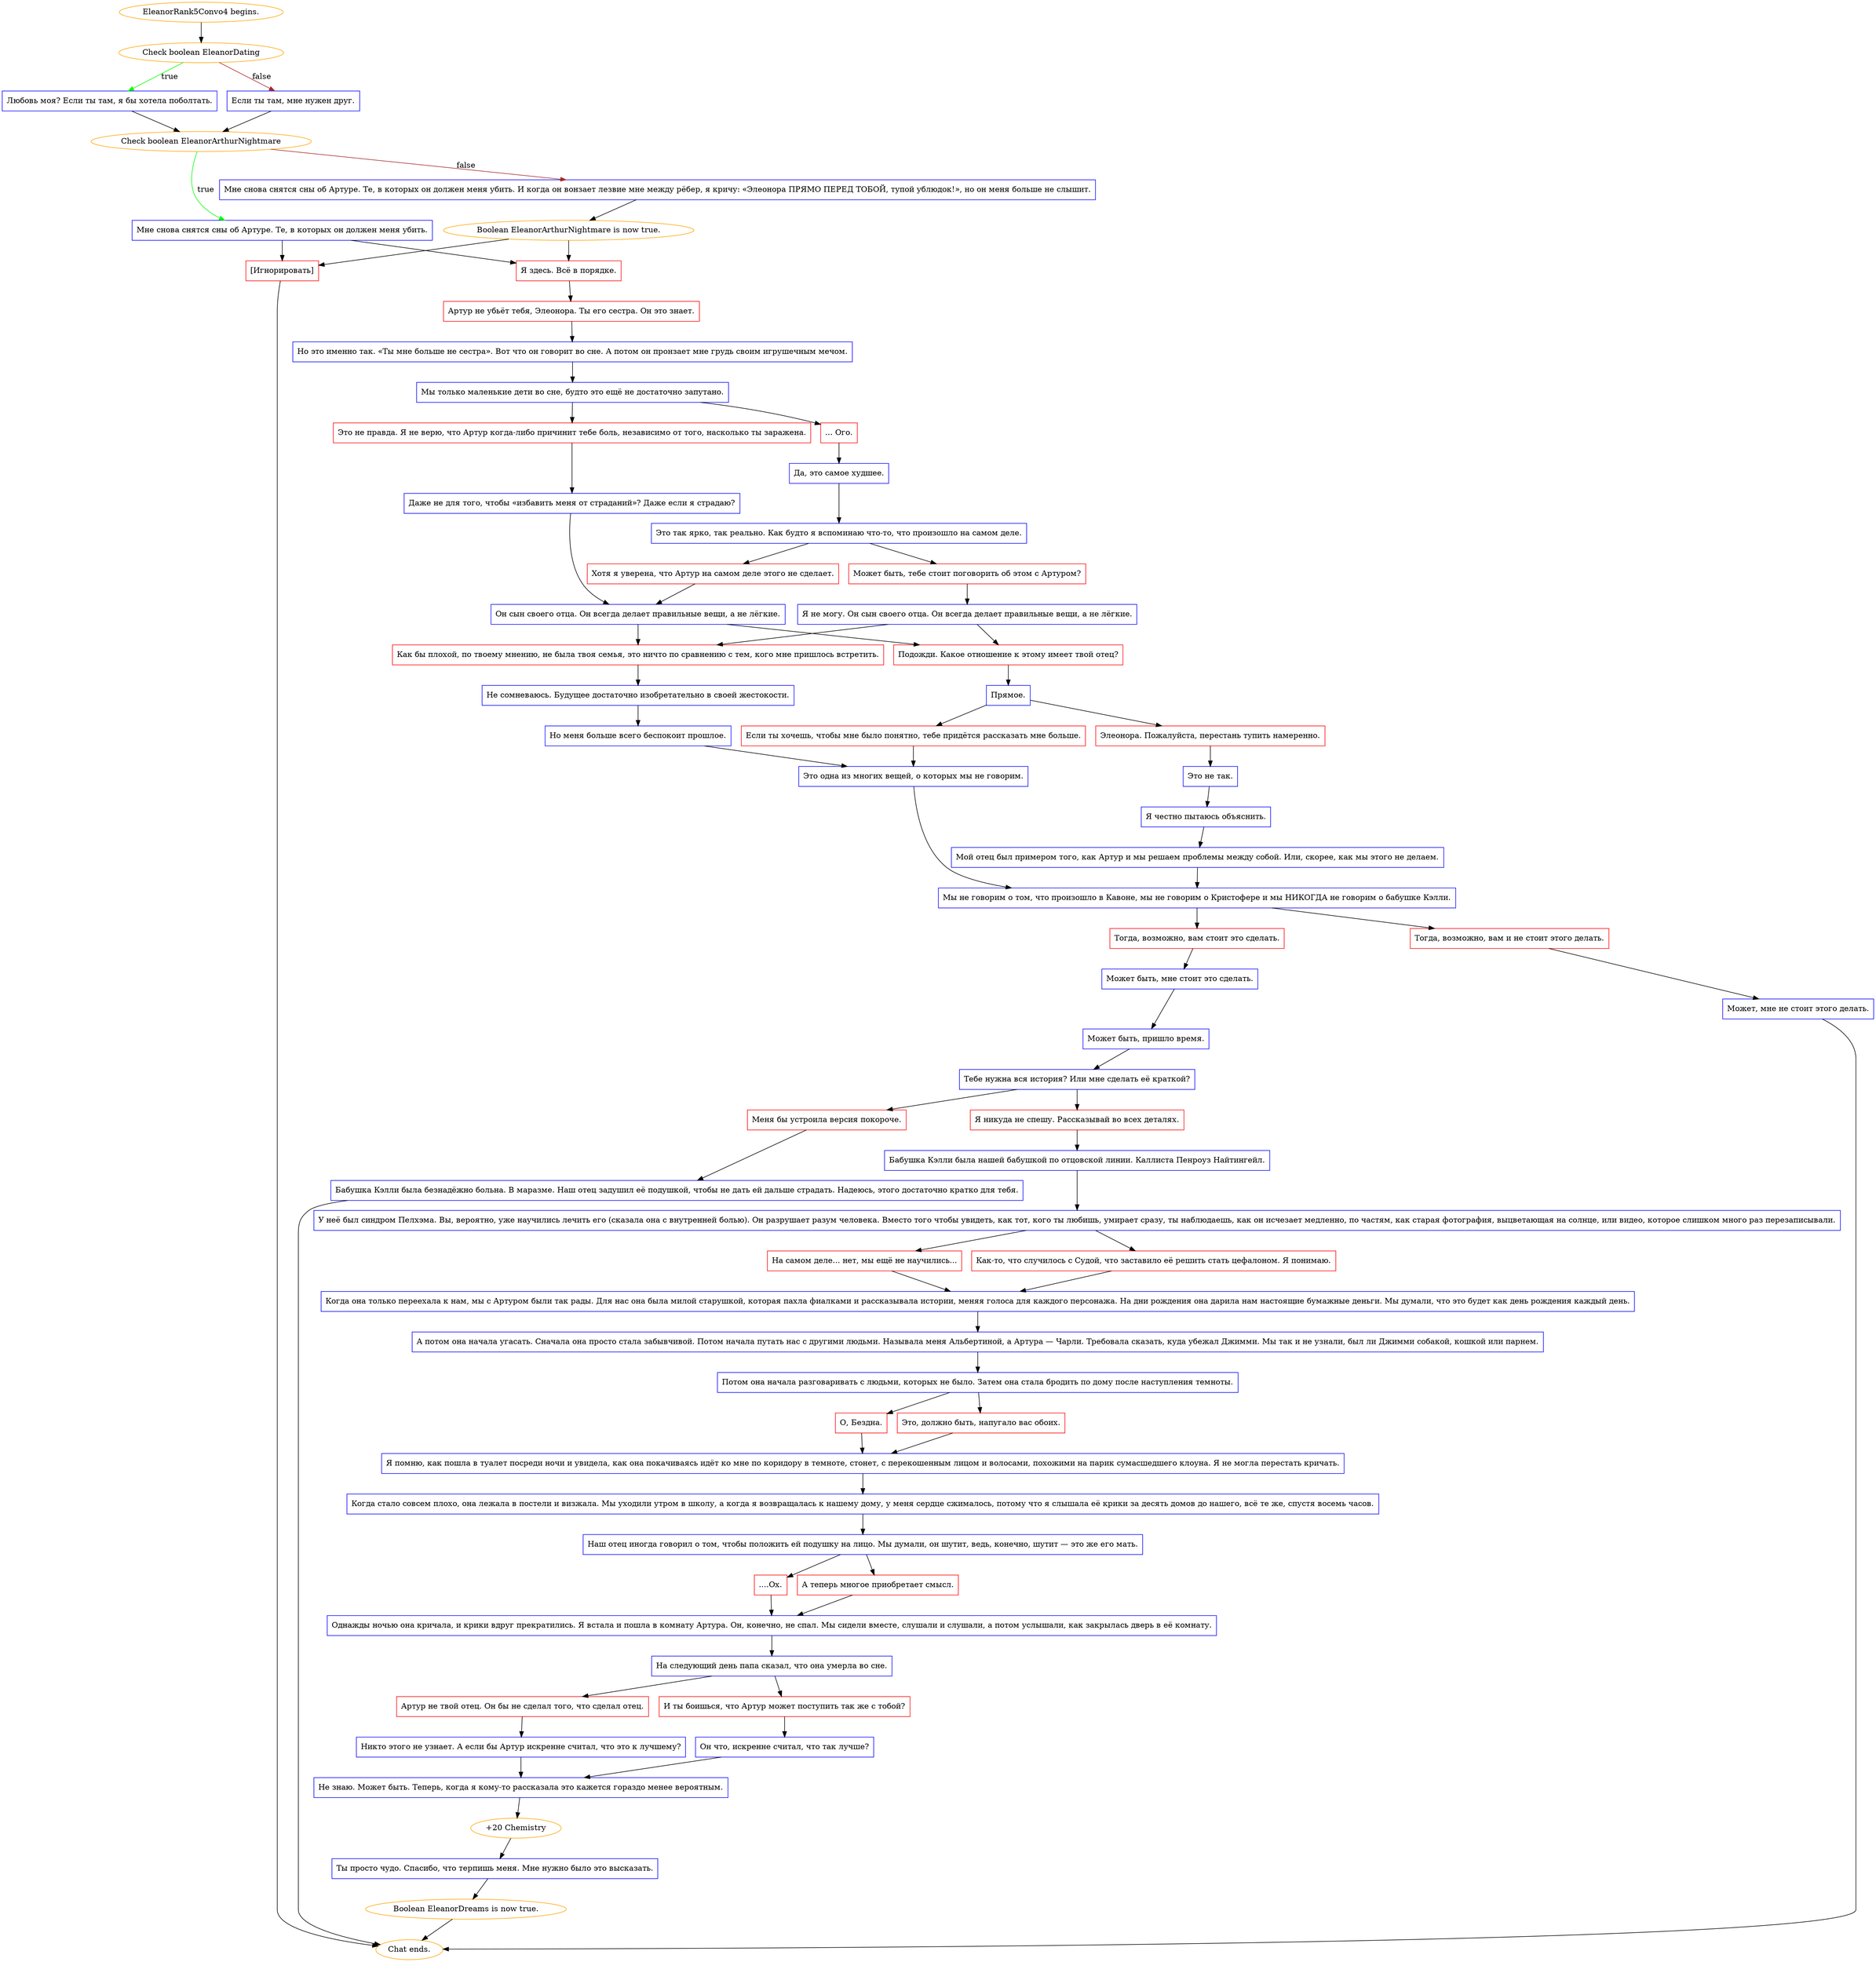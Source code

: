 digraph {
	"EleanorRank5Convo4 begins." [color=orange];
		"EleanorRank5Convo4 begins." -> j3881205893;
	j3881205893 [label="Check boolean EleanorDating",color=orange];
		j3881205893 -> j3380015023 [label=true,color=green];
		j3881205893 -> j4152499270 [label=false,color=brown];
	j3380015023 [label="Любовь моя? Если ты там, я бы хотела поболтать.",shape=box,color=blue];
		j3380015023 -> j3704551816;
	j4152499270 [label="Если ты там, мне нужен друг.",shape=box,color=blue];
		j4152499270 -> j3704551816;
	j3704551816 [label="Check boolean EleanorArthurNightmare",color=orange];
		j3704551816 -> j3750114470 [label=true,color=green];
		j3704551816 -> j2566772934 [label=false,color=brown];
	j3750114470 [label="Мне снова снятся сны об Артуре. Те, в которых он должен меня убить.",shape=box,color=blue];
		j3750114470 -> j2265972974;
		j3750114470 -> j3456118237;
	j2566772934 [label="Мне снова снятся сны об Артуре. Те, в которых он должен меня убить. И когда он вонзает лезвие мне между рёбер, я кричу: «Элеонора ПРЯМО ПЕРЕД ТОБОЙ, тупой ублюдок!», но он меня больше не слышит.",shape=box,color=blue];
		j2566772934 -> j561526907;
	j2265972974 [label="Я здесь. Всё в порядке.",shape=box,color=red];
		j2265972974 -> j4282992276;
	j3456118237 [label="[Игнорировать]",shape=box,color=red];
		j3456118237 -> "Chat ends.";
	j561526907 [label="Boolean EleanorArthurNightmare is now true.",color=orange];
		j561526907 -> j2265972974;
		j561526907 -> j3456118237;
	j4282992276 [label="Артур не убьёт тебя, Элеонора. Ты его сестра. Он это знает.",shape=box,color=red];
		j4282992276 -> j485293501;
	"Chat ends." [color=orange];
	j485293501 [label="Но это именно так. «Ты мне больше не сестра». Вот что он говорит во сне. А потом он пронзает мне грудь своим игрушечным мечом.",shape=box,color=blue];
		j485293501 -> j3790480377;
	j3790480377 [label="Мы только маленькие дети во сне, будто это ещё не достаточно запутано.",shape=box,color=blue];
		j3790480377 -> j366512884;
		j3790480377 -> j2542132290;
	j366512884 [label="Это не правда. Я не верю, что Артур когда-либо причинит тебе боль, независимо от того, насколько ты заражена.",shape=box,color=red];
		j366512884 -> j527679517;
	j2542132290 [label="... Ого.",shape=box,color=red];
		j2542132290 -> j1590954492;
	j527679517 [label="Даже не для того, чтобы «избавить меня от страданий»? Даже если я страдаю?",shape=box,color=blue];
		j527679517 -> j2465829945;
	j1590954492 [label="Да, это самое худшее.",shape=box,color=blue];
		j1590954492 -> j330449516;
	j2465829945 [label="Он сын своего отца. Он всегда делает правильные вещи, а не лёгкие.",shape=box,color=blue];
		j2465829945 -> j1434798907;
		j2465829945 -> j1659927960;
	j330449516 [label="Это так ярко, так реально. Как будто я вспоминаю что-то, что произошло на самом деле.",shape=box,color=blue];
		j330449516 -> j602143850;
		j330449516 -> j2134112027;
	j1434798907 [label="Как бы плохой, по твоему мнению, не была твоя семья, это ничто по сравнению с тем, кого мне пришлось встретить.",shape=box,color=red];
		j1434798907 -> j3836234380;
	j1659927960 [label="Подожди. Какое отношение к этому имеет твой отец?",shape=box,color=red];
		j1659927960 -> j1696073064;
	j602143850 [label="Хотя я уверена, что Артур на самом деле этого не сделает.",shape=box,color=red];
		j602143850 -> j2465829945;
	j2134112027 [label="Может быть, тебе стоит поговорить об этом с Артуром?",shape=box,color=red];
		j2134112027 -> j3131020036;
	j3836234380 [label="Не сомневаюсь. Будущее достаточно изобретательно в своей жестокости.",shape=box,color=blue];
		j3836234380 -> j766819458;
	j1696073064 [label="Прямое.",shape=box,color=blue];
		j1696073064 -> j2227398568;
		j1696073064 -> j1949104537;
	j3131020036 [label="Я не могу. Он сын своего отца. Он всегда делает правильные вещи, а не лёгкие.",shape=box,color=blue];
		j3131020036 -> j1434798907;
		j3131020036 -> j1659927960;
	j766819458 [label="Но меня больше всего беспокоит прошлое.",shape=box,color=blue];
		j766819458 -> j2832509758;
	j2227398568 [label="Если ты хочешь, чтобы мне было понятно, тебе придётся рассказать мне больше.",shape=box,color=red];
		j2227398568 -> j2832509758;
	j1949104537 [label="Элеонора. Пожалуйста, перестань тупить намеренно.",shape=box,color=red];
		j1949104537 -> j1557040733;
	j2832509758 [label="Это одна из многих вещей, о которых мы не говорим.",shape=box,color=blue];
		j2832509758 -> j3688791634;
	j1557040733 [label="Это не так.",shape=box,color=blue];
		j1557040733 -> j425900452;
	j3688791634 [label="Мы не говорим о том, что произошло в Кавоне, мы не говорим о Кристофере и мы НИКОГДА не говорим о бабушке Кэлли.",shape=box,color=blue];
		j3688791634 -> j1520687530;
		j3688791634 -> j1912817009;
	j425900452 [label="Я честно пытаюсь объяснить.",shape=box,color=blue];
		j425900452 -> j2684926698;
	j1520687530 [label="Тогда, возможно, вам и не стоит этого делать.",shape=box,color=red];
		j1520687530 -> j2046358135;
	j1912817009 [label="Тогда, возможно, вам стоит это сделать.",shape=box,color=red];
		j1912817009 -> j1255327764;
	j2684926698 [label="Мой отец был примером того, как Артур и мы решаем проблемы между собой. Или, скорее, как мы этого не делаем.",shape=box,color=blue];
		j2684926698 -> j3688791634;
	j2046358135 [label="Может, мне не стоит этого делать.",shape=box,color=blue];
		j2046358135 -> "Chat ends.";
	j1255327764 [label="Может быть, мне стоит это сделать.",shape=box,color=blue];
		j1255327764 -> j2527114550;
	j2527114550 [label="Может быть, пришло время.",shape=box,color=blue];
		j2527114550 -> j351853663;
	j351853663 [label="Тебе нужна вся история? Или мне сделать её краткой?",shape=box,color=blue];
		j351853663 -> j2055156402;
		j351853663 -> j1400714471;
	j2055156402 [label="Я никуда не спешу. Рассказывай во всех деталях.",shape=box,color=red];
		j2055156402 -> j2778775441;
	j1400714471 [label="Меня бы устроила версия покороче.",shape=box,color=red];
		j1400714471 -> j1597449510;
	j2778775441 [label="Бабушка Кэлли была нашей бабушкой по отцовской линии. Каллиста Пенроуз Найтингейл.",shape=box,color=blue];
		j2778775441 -> j1120495472;
	j1597449510 [label="Бабушка Кэлли была безнадёжно больна. В маразме. Наш отец задушил её подушкой, чтобы не дать ей дальше страдать. Надеюсь, этого достаточно кратко для тебя.",shape=box,color=blue];
		j1597449510 -> "Chat ends.";
	j1120495472 [label="У неё был синдром Пелхэма. Вы, вероятно, уже научились лечить его (сказала она с внутренней болью). Он разрушает разум человека. Вместо того чтобы увидеть, как тот, кого ты любишь, умирает сразу, ты наблюдаешь, как он исчезает медленно, по частям, как старая фотография, выцветающая на солнце, или видео, которое слишком много раз перезаписывали.",shape=box,color=blue];
		j1120495472 -> j2462238350;
		j1120495472 -> j2346768389;
	j2462238350 [label="Как-то, что случилось с Судой, что заставило её решить стать цефалоном. Я понимаю.",shape=box,color=red];
		j2462238350 -> j3814983020;
	j2346768389 [label="На самом деле... нет, мы ещё не научились...",shape=box,color=red];
		j2346768389 -> j3814983020;
	j3814983020 [label="Когда она только переехала к нам, мы с Артуром были так рады. Для нас она была милой старушкой, которая пахла фиалками и рассказывала истории, меняя голоса для каждого персонажа. На дни рождения она дарила нам настоящие бумажные деньги. Мы думали, что это будет как день рождения каждый день.",shape=box,color=blue];
		j3814983020 -> j2923539133;
	j2923539133 [label="А потом она начала угасать. Сначала она просто стала забывчивой. Потом начала путать нас с другими людьми. Называла меня Альбертиной, а Артура — Чарли. Требовала сказать, куда убежал Джимми. Мы так и не узнали, был ли Джимми собакой, кошкой или парнем.",shape=box,color=blue];
		j2923539133 -> j3859940340;
	j3859940340 [label="Потом она начала разговаривать с людьми, которых не было. Затем она стала бродить по дому после наступления темноты.",shape=box,color=blue];
		j3859940340 -> j214714951;
		j3859940340 -> j2019046553;
	j214714951 [label="Это, должно быть, напугало вас обоих.",shape=box,color=red];
		j214714951 -> j1538907753;
	j2019046553 [label="О, Бездна.",shape=box,color=red];
		j2019046553 -> j1538907753;
	j1538907753 [label="Я помню, как пошла в туалет посреди ночи и увидела, как она покачиваясь идёт ко мне по коридору в темноте, стонет, с перекошенным лицом и волосами, похожими на парик сумасшедшего клоуна. Я не могла перестать кричать.",shape=box,color=blue];
		j1538907753 -> j4171123130;
	j4171123130 [label="Когда стало совсем плохо, она лежала в постели и визжала. Мы уходили утром в школу, а когда я возвращалась к нашему дому, у меня сердце сжималось, потому что я слышала её крики за десять домов до нашего, всё те же, спустя восемь часов.",shape=box,color=blue];
		j4171123130 -> j4024951473;
	j4024951473 [label="Наш отец иногда говорил о том, чтобы положить ей подушку на лицо. Мы думали, он шутит, ведь, конечно, шутит — это же его мать.",shape=box,color=blue];
		j4024951473 -> j3950859904;
		j4024951473 -> j3704129937;
	j3950859904 [label="А теперь многое приобретает смысл.",shape=box,color=red];
		j3950859904 -> j2111852217;
	j3704129937 [label="....Ох.",shape=box,color=red];
		j3704129937 -> j2111852217;
	j2111852217 [label="Однажды ночью она кричала, и крики вдруг прекратились. Я встала и пошла в комнату Артура. Он, конечно, не спал. Мы сидели вместе, слушали и слушали, а потом услышали, как закрылась дверь в её комнату.",shape=box,color=blue];
		j2111852217 -> j3137644485;
	j3137644485 [label="На следующий день папа сказал, что она умерла во сне.",shape=box,color=blue];
		j3137644485 -> j385926367;
		j3137644485 -> j2264174303;
	j385926367 [label="И ты боишься, что Артур может поступить так же с тобой?",shape=box,color=red];
		j385926367 -> j3301631934;
	j2264174303 [label="Артур не твой отец. Он бы не сделал того, что сделал отец.",shape=box,color=red];
		j2264174303 -> j3616438179;
	j3301631934 [label="Он что, искренне считал, что так лучше?",shape=box,color=blue];
		j3301631934 -> j1045113476;
	j3616438179 [label="Никто этого не узнает. А если бы Артур искренне считал, что это к лучшему?",shape=box,color=blue];
		j3616438179 -> j1045113476;
	j1045113476 [label="Не знаю. Может быть. Теперь, когда я кому-то рассказала это кажется гораздо менее вероятным.",shape=box,color=blue];
		j1045113476 -> j147369617;
	j147369617 [label="+20 Chemistry",color=orange];
		j147369617 -> j2104844086;
	j2104844086 [label="Ты просто чудо. Спасибо, что терпишь меня. Мне нужно было это высказать.",shape=box,color=blue];
		j2104844086 -> j2043428571;
	j2043428571 [label="Boolean EleanorDreams is now true.",color=orange];
		j2043428571 -> "Chat ends.";
}
